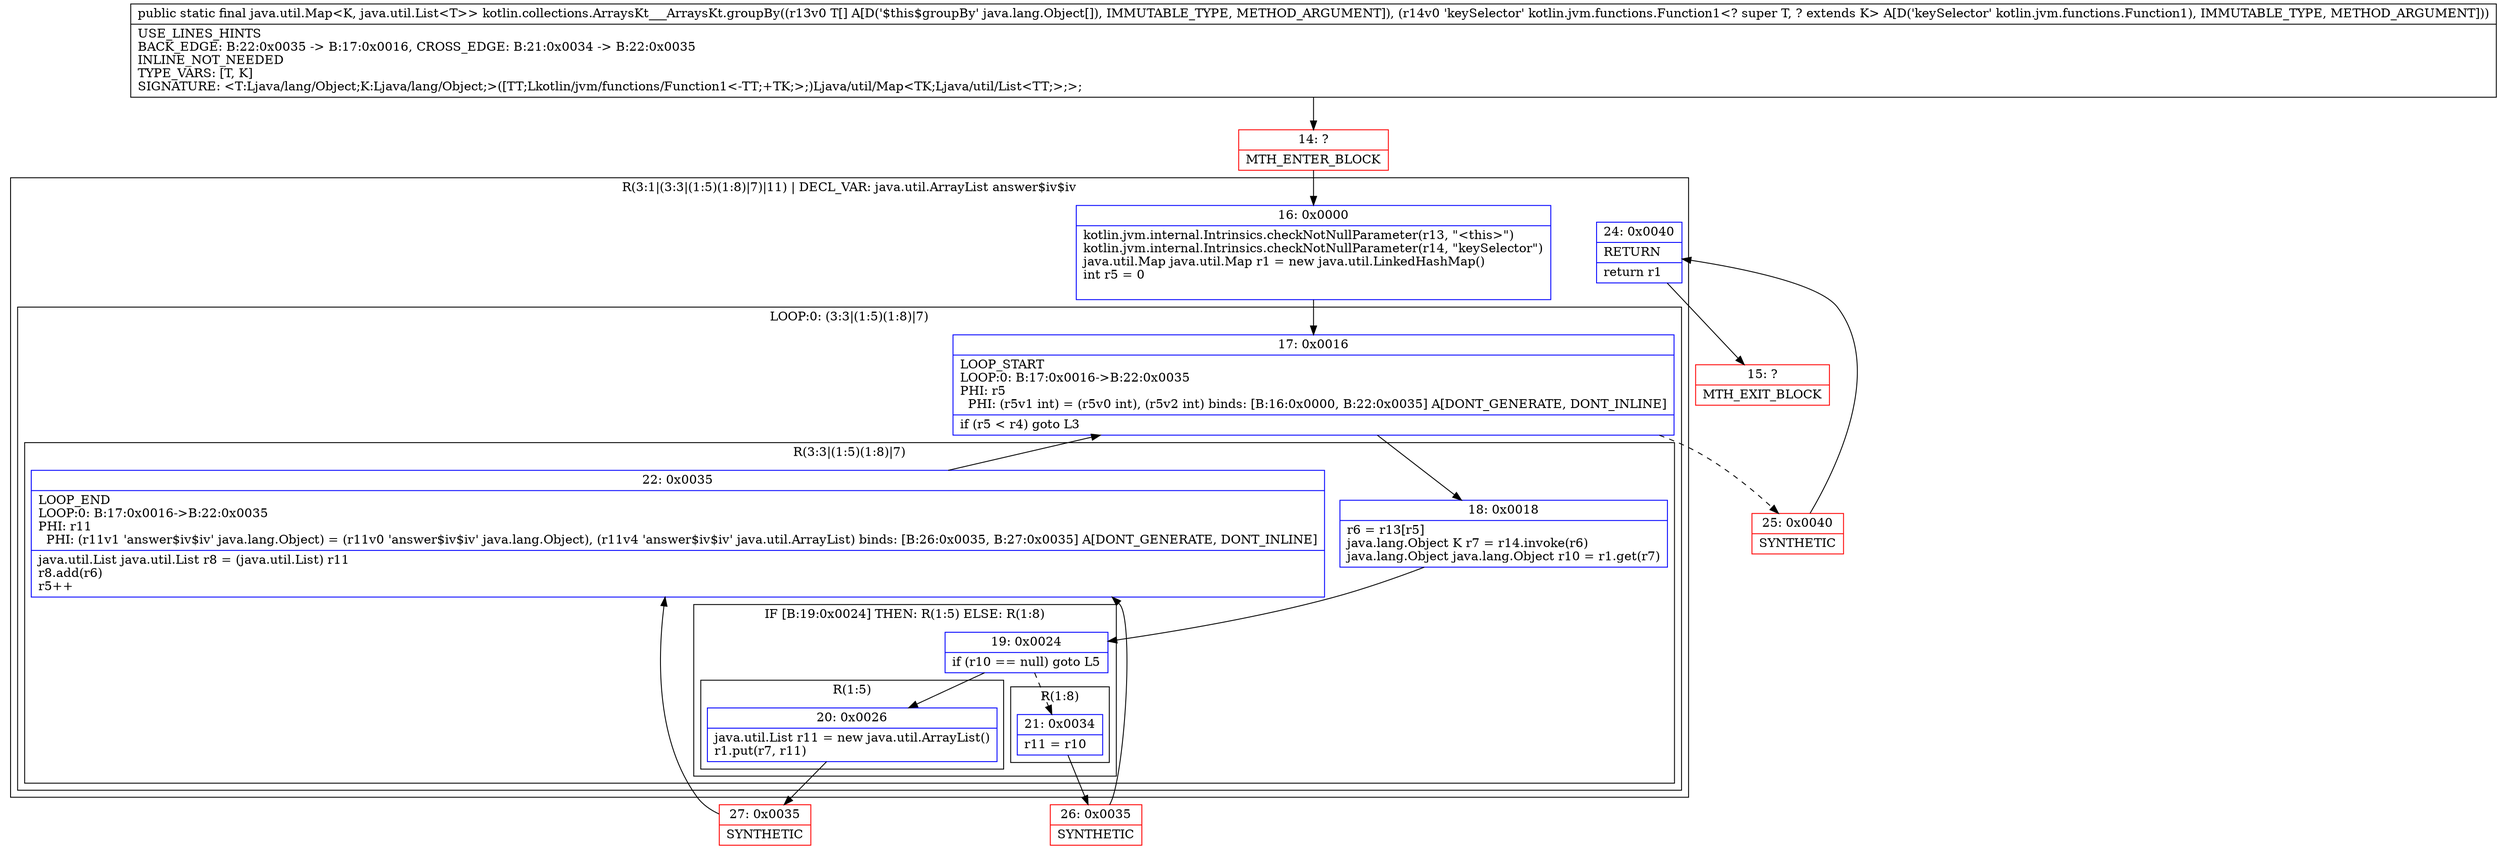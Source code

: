 digraph "CFG forkotlin.collections.ArraysKt___ArraysKt.groupBy([Ljava\/lang\/Object;Lkotlin\/jvm\/functions\/Function1;)Ljava\/util\/Map;" {
subgraph cluster_Region_2105856472 {
label = "R(3:1|(3:3|(1:5)(1:8)|7)|11) | DECL_VAR: java.util.ArrayList answer$iv$iv\l";
node [shape=record,color=blue];
Node_16 [shape=record,label="{16\:\ 0x0000|kotlin.jvm.internal.Intrinsics.checkNotNullParameter(r13, \"\<this\>\")\lkotlin.jvm.internal.Intrinsics.checkNotNullParameter(r14, \"keySelector\")\ljava.util.Map java.util.Map r1 = new java.util.LinkedHashMap()\lint r5 = 0\l\l}"];
subgraph cluster_LoopRegion_1763190027 {
label = "LOOP:0: (3:3|(1:5)(1:8)|7)";
node [shape=record,color=blue];
Node_17 [shape=record,label="{17\:\ 0x0016|LOOP_START\lLOOP:0: B:17:0x0016\-\>B:22:0x0035\lPHI: r5 \l  PHI: (r5v1 int) = (r5v0 int), (r5v2 int) binds: [B:16:0x0000, B:22:0x0035] A[DONT_GENERATE, DONT_INLINE]\l|if (r5 \< r4) goto L3\l}"];
subgraph cluster_Region_906823366 {
label = "R(3:3|(1:5)(1:8)|7)";
node [shape=record,color=blue];
Node_18 [shape=record,label="{18\:\ 0x0018|r6 = r13[r5]\ljava.lang.Object K r7 = r14.invoke(r6)\ljava.lang.Object java.lang.Object r10 = r1.get(r7)\l}"];
subgraph cluster_IfRegion_226933132 {
label = "IF [B:19:0x0024] THEN: R(1:5) ELSE: R(1:8)";
node [shape=record,color=blue];
Node_19 [shape=record,label="{19\:\ 0x0024|if (r10 == null) goto L5\l}"];
subgraph cluster_Region_1253334674 {
label = "R(1:5)";
node [shape=record,color=blue];
Node_20 [shape=record,label="{20\:\ 0x0026|java.util.List r11 = new java.util.ArrayList()\lr1.put(r7, r11)\l}"];
}
subgraph cluster_Region_1448588277 {
label = "R(1:8)";
node [shape=record,color=blue];
Node_21 [shape=record,label="{21\:\ 0x0034|r11 = r10\l}"];
}
}
Node_22 [shape=record,label="{22\:\ 0x0035|LOOP_END\lLOOP:0: B:17:0x0016\-\>B:22:0x0035\lPHI: r11 \l  PHI: (r11v1 'answer$iv$iv' java.lang.Object) = (r11v0 'answer$iv$iv' java.lang.Object), (r11v4 'answer$iv$iv' java.util.ArrayList) binds: [B:26:0x0035, B:27:0x0035] A[DONT_GENERATE, DONT_INLINE]\l|java.util.List java.util.List r8 = (java.util.List) r11\lr8.add(r6)\lr5++\l}"];
}
}
Node_24 [shape=record,label="{24\:\ 0x0040|RETURN\l|return r1\l}"];
}
Node_14 [shape=record,color=red,label="{14\:\ ?|MTH_ENTER_BLOCK\l}"];
Node_27 [shape=record,color=red,label="{27\:\ 0x0035|SYNTHETIC\l}"];
Node_26 [shape=record,color=red,label="{26\:\ 0x0035|SYNTHETIC\l}"];
Node_25 [shape=record,color=red,label="{25\:\ 0x0040|SYNTHETIC\l}"];
Node_15 [shape=record,color=red,label="{15\:\ ?|MTH_EXIT_BLOCK\l}"];
MethodNode[shape=record,label="{public static final java.util.Map\<K, java.util.List\<T\>\> kotlin.collections.ArraysKt___ArraysKt.groupBy((r13v0 T[] A[D('$this$groupBy' java.lang.Object[]), IMMUTABLE_TYPE, METHOD_ARGUMENT]), (r14v0 'keySelector' kotlin.jvm.functions.Function1\<? super T, ? extends K\> A[D('keySelector' kotlin.jvm.functions.Function1), IMMUTABLE_TYPE, METHOD_ARGUMENT]))  | USE_LINES_HINTS\lBACK_EDGE: B:22:0x0035 \-\> B:17:0x0016, CROSS_EDGE: B:21:0x0034 \-\> B:22:0x0035\lINLINE_NOT_NEEDED\lTYPE_VARS: [T, K]\lSIGNATURE: \<T:Ljava\/lang\/Object;K:Ljava\/lang\/Object;\>([TT;Lkotlin\/jvm\/functions\/Function1\<\-TT;+TK;\>;)Ljava\/util\/Map\<TK;Ljava\/util\/List\<TT;\>;\>;\l}"];
MethodNode -> Node_14;Node_16 -> Node_17;
Node_17 -> Node_18;
Node_17 -> Node_25[style=dashed];
Node_18 -> Node_19;
Node_19 -> Node_20;
Node_19 -> Node_21[style=dashed];
Node_20 -> Node_27;
Node_21 -> Node_26;
Node_22 -> Node_17;
Node_24 -> Node_15;
Node_14 -> Node_16;
Node_27 -> Node_22;
Node_26 -> Node_22;
Node_25 -> Node_24;
}

